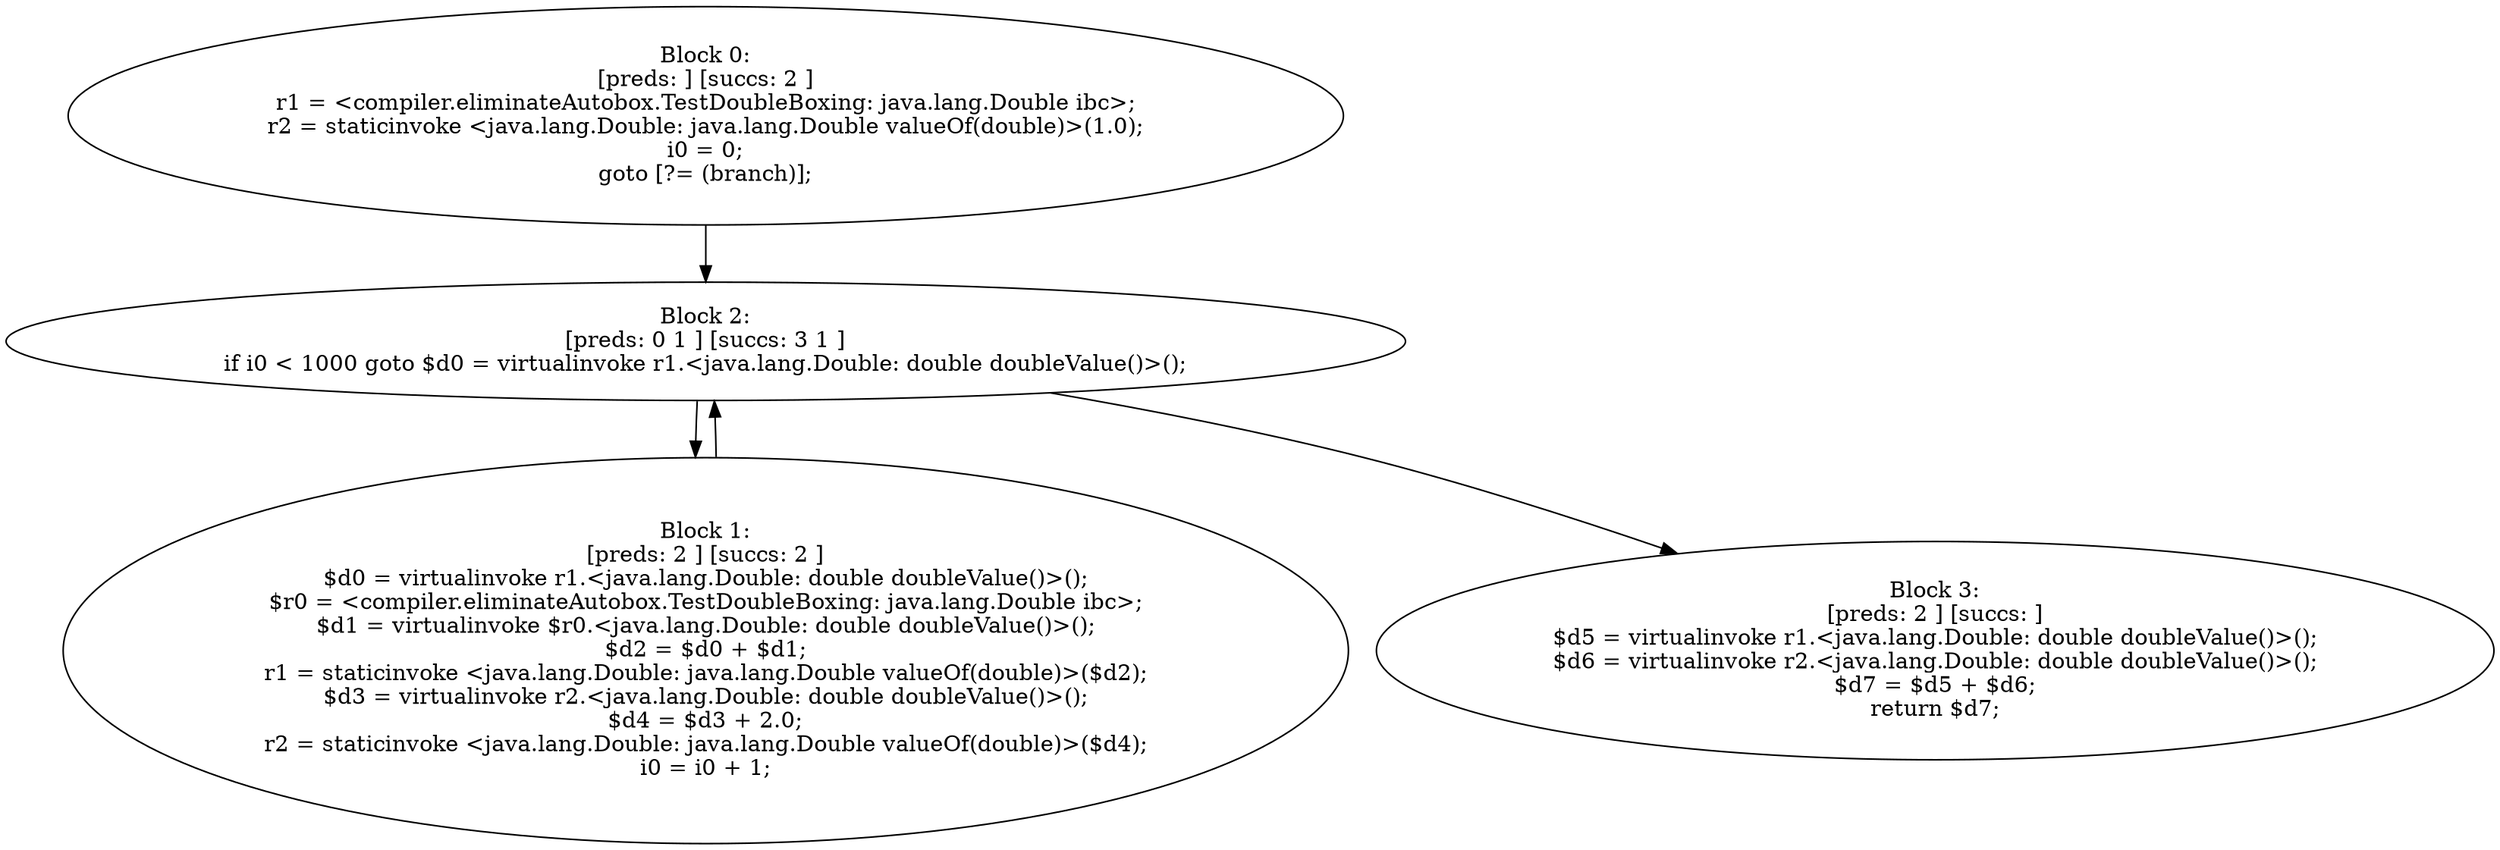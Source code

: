 digraph "unitGraph" {
    "Block 0:
[preds: ] [succs: 2 ]
r1 = <compiler.eliminateAutobox.TestDoubleBoxing: java.lang.Double ibc>;
r2 = staticinvoke <java.lang.Double: java.lang.Double valueOf(double)>(1.0);
i0 = 0;
goto [?= (branch)];
"
    "Block 1:
[preds: 2 ] [succs: 2 ]
$d0 = virtualinvoke r1.<java.lang.Double: double doubleValue()>();
$r0 = <compiler.eliminateAutobox.TestDoubleBoxing: java.lang.Double ibc>;
$d1 = virtualinvoke $r0.<java.lang.Double: double doubleValue()>();
$d2 = $d0 + $d1;
r1 = staticinvoke <java.lang.Double: java.lang.Double valueOf(double)>($d2);
$d3 = virtualinvoke r2.<java.lang.Double: double doubleValue()>();
$d4 = $d3 + 2.0;
r2 = staticinvoke <java.lang.Double: java.lang.Double valueOf(double)>($d4);
i0 = i0 + 1;
"
    "Block 2:
[preds: 0 1 ] [succs: 3 1 ]
if i0 < 1000 goto $d0 = virtualinvoke r1.<java.lang.Double: double doubleValue()>();
"
    "Block 3:
[preds: 2 ] [succs: ]
$d5 = virtualinvoke r1.<java.lang.Double: double doubleValue()>();
$d6 = virtualinvoke r2.<java.lang.Double: double doubleValue()>();
$d7 = $d5 + $d6;
return $d7;
"
    "Block 0:
[preds: ] [succs: 2 ]
r1 = <compiler.eliminateAutobox.TestDoubleBoxing: java.lang.Double ibc>;
r2 = staticinvoke <java.lang.Double: java.lang.Double valueOf(double)>(1.0);
i0 = 0;
goto [?= (branch)];
"->"Block 2:
[preds: 0 1 ] [succs: 3 1 ]
if i0 < 1000 goto $d0 = virtualinvoke r1.<java.lang.Double: double doubleValue()>();
";
    "Block 1:
[preds: 2 ] [succs: 2 ]
$d0 = virtualinvoke r1.<java.lang.Double: double doubleValue()>();
$r0 = <compiler.eliminateAutobox.TestDoubleBoxing: java.lang.Double ibc>;
$d1 = virtualinvoke $r0.<java.lang.Double: double doubleValue()>();
$d2 = $d0 + $d1;
r1 = staticinvoke <java.lang.Double: java.lang.Double valueOf(double)>($d2);
$d3 = virtualinvoke r2.<java.lang.Double: double doubleValue()>();
$d4 = $d3 + 2.0;
r2 = staticinvoke <java.lang.Double: java.lang.Double valueOf(double)>($d4);
i0 = i0 + 1;
"->"Block 2:
[preds: 0 1 ] [succs: 3 1 ]
if i0 < 1000 goto $d0 = virtualinvoke r1.<java.lang.Double: double doubleValue()>();
";
    "Block 2:
[preds: 0 1 ] [succs: 3 1 ]
if i0 < 1000 goto $d0 = virtualinvoke r1.<java.lang.Double: double doubleValue()>();
"->"Block 3:
[preds: 2 ] [succs: ]
$d5 = virtualinvoke r1.<java.lang.Double: double doubleValue()>();
$d6 = virtualinvoke r2.<java.lang.Double: double doubleValue()>();
$d7 = $d5 + $d6;
return $d7;
";
    "Block 2:
[preds: 0 1 ] [succs: 3 1 ]
if i0 < 1000 goto $d0 = virtualinvoke r1.<java.lang.Double: double doubleValue()>();
"->"Block 1:
[preds: 2 ] [succs: 2 ]
$d0 = virtualinvoke r1.<java.lang.Double: double doubleValue()>();
$r0 = <compiler.eliminateAutobox.TestDoubleBoxing: java.lang.Double ibc>;
$d1 = virtualinvoke $r0.<java.lang.Double: double doubleValue()>();
$d2 = $d0 + $d1;
r1 = staticinvoke <java.lang.Double: java.lang.Double valueOf(double)>($d2);
$d3 = virtualinvoke r2.<java.lang.Double: double doubleValue()>();
$d4 = $d3 + 2.0;
r2 = staticinvoke <java.lang.Double: java.lang.Double valueOf(double)>($d4);
i0 = i0 + 1;
";
}
